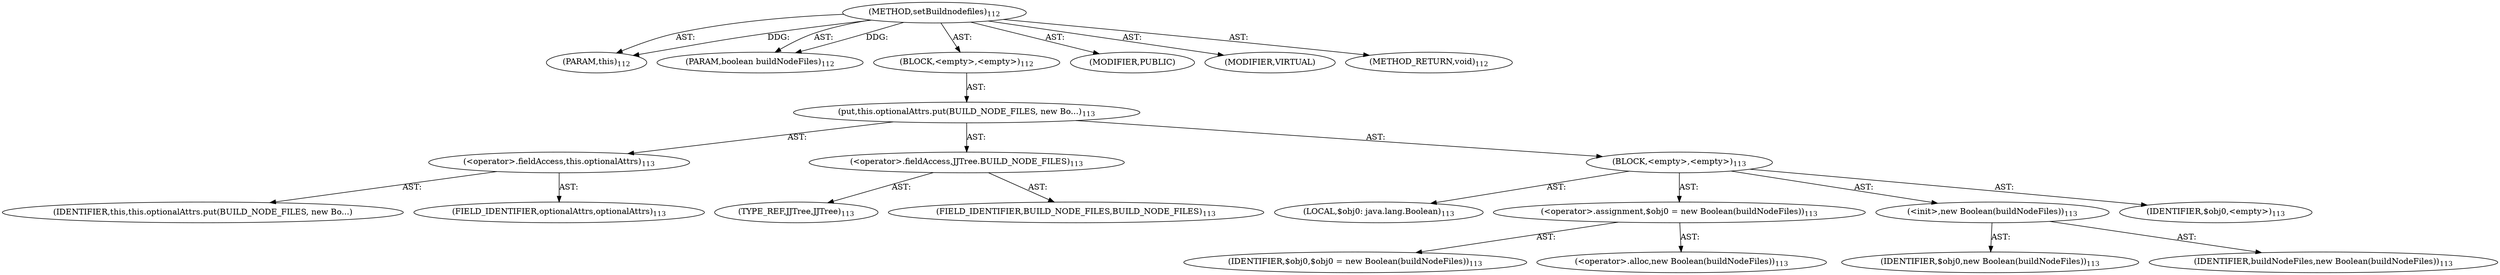 digraph "setBuildnodefiles" {  
"111669149696" [label = <(METHOD,setBuildnodefiles)<SUB>112</SUB>> ]
"115964117001" [label = <(PARAM,this)<SUB>112</SUB>> ]
"115964117002" [label = <(PARAM,boolean buildNodeFiles)<SUB>112</SUB>> ]
"25769803776" [label = <(BLOCK,&lt;empty&gt;,&lt;empty&gt;)<SUB>112</SUB>> ]
"30064771072" [label = <(put,this.optionalAttrs.put(BUILD_NODE_FILES, new Bo...)<SUB>113</SUB>> ]
"30064771073" [label = <(&lt;operator&gt;.fieldAccess,this.optionalAttrs)<SUB>113</SUB>> ]
"68719476754" [label = <(IDENTIFIER,this,this.optionalAttrs.put(BUILD_NODE_FILES, new Bo...)> ]
"55834574848" [label = <(FIELD_IDENTIFIER,optionalAttrs,optionalAttrs)<SUB>113</SUB>> ]
"30064771074" [label = <(&lt;operator&gt;.fieldAccess,JJTree.BUILD_NODE_FILES)<SUB>113</SUB>> ]
"180388626432" [label = <(TYPE_REF,JJTree,JJTree)<SUB>113</SUB>> ]
"55834574849" [label = <(FIELD_IDENTIFIER,BUILD_NODE_FILES,BUILD_NODE_FILES)<SUB>113</SUB>> ]
"25769803777" [label = <(BLOCK,&lt;empty&gt;,&lt;empty&gt;)<SUB>113</SUB>> ]
"94489280512" [label = <(LOCAL,$obj0: java.lang.Boolean)<SUB>113</SUB>> ]
"30064771075" [label = <(&lt;operator&gt;.assignment,$obj0 = new Boolean(buildNodeFiles))<SUB>113</SUB>> ]
"68719476755" [label = <(IDENTIFIER,$obj0,$obj0 = new Boolean(buildNodeFiles))<SUB>113</SUB>> ]
"30064771076" [label = <(&lt;operator&gt;.alloc,new Boolean(buildNodeFiles))<SUB>113</SUB>> ]
"30064771077" [label = <(&lt;init&gt;,new Boolean(buildNodeFiles))<SUB>113</SUB>> ]
"68719476756" [label = <(IDENTIFIER,$obj0,new Boolean(buildNodeFiles))<SUB>113</SUB>> ]
"68719476757" [label = <(IDENTIFIER,buildNodeFiles,new Boolean(buildNodeFiles))<SUB>113</SUB>> ]
"68719476758" [label = <(IDENTIFIER,$obj0,&lt;empty&gt;)<SUB>113</SUB>> ]
"133143986208" [label = <(MODIFIER,PUBLIC)> ]
"133143986209" [label = <(MODIFIER,VIRTUAL)> ]
"128849018880" [label = <(METHOD_RETURN,void)<SUB>112</SUB>> ]
  "111669149696" -> "115964117001"  [ label = "AST: "] 
  "111669149696" -> "115964117002"  [ label = "AST: "] 
  "111669149696" -> "25769803776"  [ label = "AST: "] 
  "111669149696" -> "133143986208"  [ label = "AST: "] 
  "111669149696" -> "133143986209"  [ label = "AST: "] 
  "111669149696" -> "128849018880"  [ label = "AST: "] 
  "25769803776" -> "30064771072"  [ label = "AST: "] 
  "30064771072" -> "30064771073"  [ label = "AST: "] 
  "30064771072" -> "30064771074"  [ label = "AST: "] 
  "30064771072" -> "25769803777"  [ label = "AST: "] 
  "30064771073" -> "68719476754"  [ label = "AST: "] 
  "30064771073" -> "55834574848"  [ label = "AST: "] 
  "30064771074" -> "180388626432"  [ label = "AST: "] 
  "30064771074" -> "55834574849"  [ label = "AST: "] 
  "25769803777" -> "94489280512"  [ label = "AST: "] 
  "25769803777" -> "30064771075"  [ label = "AST: "] 
  "25769803777" -> "30064771077"  [ label = "AST: "] 
  "25769803777" -> "68719476758"  [ label = "AST: "] 
  "30064771075" -> "68719476755"  [ label = "AST: "] 
  "30064771075" -> "30064771076"  [ label = "AST: "] 
  "30064771077" -> "68719476756"  [ label = "AST: "] 
  "30064771077" -> "68719476757"  [ label = "AST: "] 
  "111669149696" -> "115964117001"  [ label = "DDG: "] 
  "111669149696" -> "115964117002"  [ label = "DDG: "] 
}
